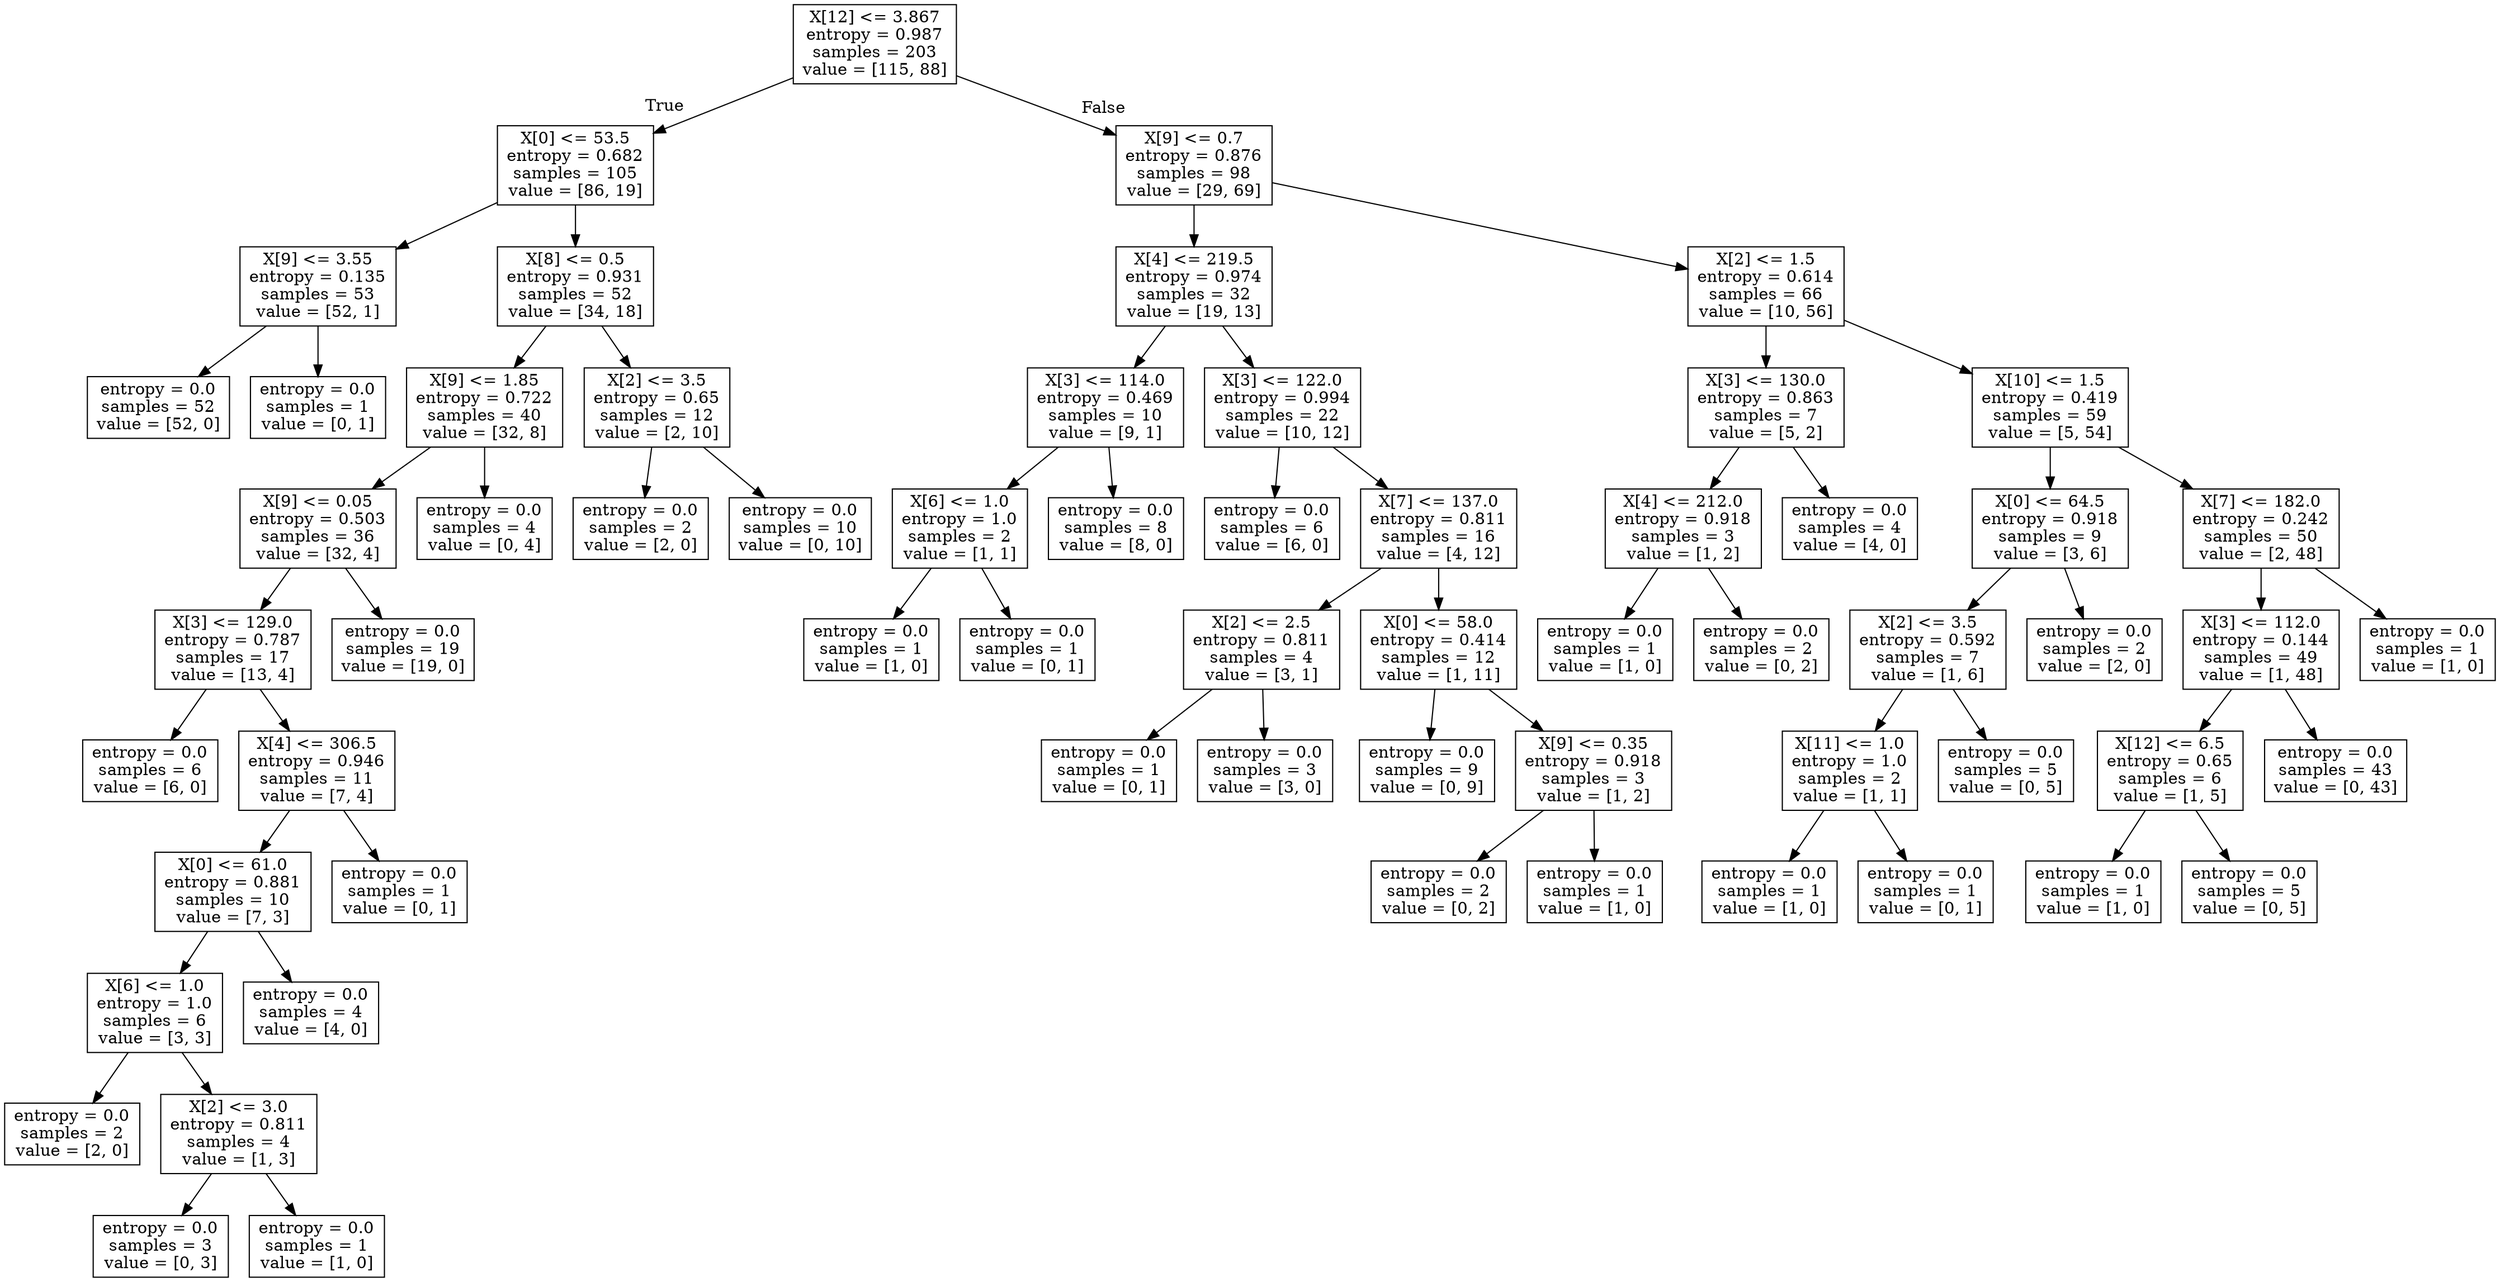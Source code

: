 digraph Tree {
node [shape=box] ;
0 [label="X[12] <= 3.867\nentropy = 0.987\nsamples = 203\nvalue = [115, 88]"] ;
1 [label="X[0] <= 53.5\nentropy = 0.682\nsamples = 105\nvalue = [86, 19]"] ;
0 -> 1 [labeldistance=2.5, labelangle=45, headlabel="True"] ;
2 [label="X[9] <= 3.55\nentropy = 0.135\nsamples = 53\nvalue = [52, 1]"] ;
1 -> 2 ;
3 [label="entropy = 0.0\nsamples = 52\nvalue = [52, 0]"] ;
2 -> 3 ;
4 [label="entropy = 0.0\nsamples = 1\nvalue = [0, 1]"] ;
2 -> 4 ;
5 [label="X[8] <= 0.5\nentropy = 0.931\nsamples = 52\nvalue = [34, 18]"] ;
1 -> 5 ;
6 [label="X[9] <= 1.85\nentropy = 0.722\nsamples = 40\nvalue = [32, 8]"] ;
5 -> 6 ;
7 [label="X[9] <= 0.05\nentropy = 0.503\nsamples = 36\nvalue = [32, 4]"] ;
6 -> 7 ;
8 [label="X[3] <= 129.0\nentropy = 0.787\nsamples = 17\nvalue = [13, 4]"] ;
7 -> 8 ;
9 [label="entropy = 0.0\nsamples = 6\nvalue = [6, 0]"] ;
8 -> 9 ;
10 [label="X[4] <= 306.5\nentropy = 0.946\nsamples = 11\nvalue = [7, 4]"] ;
8 -> 10 ;
11 [label="X[0] <= 61.0\nentropy = 0.881\nsamples = 10\nvalue = [7, 3]"] ;
10 -> 11 ;
12 [label="X[6] <= 1.0\nentropy = 1.0\nsamples = 6\nvalue = [3, 3]"] ;
11 -> 12 ;
13 [label="entropy = 0.0\nsamples = 2\nvalue = [2, 0]"] ;
12 -> 13 ;
14 [label="X[2] <= 3.0\nentropy = 0.811\nsamples = 4\nvalue = [1, 3]"] ;
12 -> 14 ;
15 [label="entropy = 0.0\nsamples = 3\nvalue = [0, 3]"] ;
14 -> 15 ;
16 [label="entropy = 0.0\nsamples = 1\nvalue = [1, 0]"] ;
14 -> 16 ;
17 [label="entropy = 0.0\nsamples = 4\nvalue = [4, 0]"] ;
11 -> 17 ;
18 [label="entropy = 0.0\nsamples = 1\nvalue = [0, 1]"] ;
10 -> 18 ;
19 [label="entropy = 0.0\nsamples = 19\nvalue = [19, 0]"] ;
7 -> 19 ;
20 [label="entropy = 0.0\nsamples = 4\nvalue = [0, 4]"] ;
6 -> 20 ;
21 [label="X[2] <= 3.5\nentropy = 0.65\nsamples = 12\nvalue = [2, 10]"] ;
5 -> 21 ;
22 [label="entropy = 0.0\nsamples = 2\nvalue = [2, 0]"] ;
21 -> 22 ;
23 [label="entropy = 0.0\nsamples = 10\nvalue = [0, 10]"] ;
21 -> 23 ;
24 [label="X[9] <= 0.7\nentropy = 0.876\nsamples = 98\nvalue = [29, 69]"] ;
0 -> 24 [labeldistance=2.5, labelangle=-45, headlabel="False"] ;
25 [label="X[4] <= 219.5\nentropy = 0.974\nsamples = 32\nvalue = [19, 13]"] ;
24 -> 25 ;
26 [label="X[3] <= 114.0\nentropy = 0.469\nsamples = 10\nvalue = [9, 1]"] ;
25 -> 26 ;
27 [label="X[6] <= 1.0\nentropy = 1.0\nsamples = 2\nvalue = [1, 1]"] ;
26 -> 27 ;
28 [label="entropy = 0.0\nsamples = 1\nvalue = [1, 0]"] ;
27 -> 28 ;
29 [label="entropy = 0.0\nsamples = 1\nvalue = [0, 1]"] ;
27 -> 29 ;
30 [label="entropy = 0.0\nsamples = 8\nvalue = [8, 0]"] ;
26 -> 30 ;
31 [label="X[3] <= 122.0\nentropy = 0.994\nsamples = 22\nvalue = [10, 12]"] ;
25 -> 31 ;
32 [label="entropy = 0.0\nsamples = 6\nvalue = [6, 0]"] ;
31 -> 32 ;
33 [label="X[7] <= 137.0\nentropy = 0.811\nsamples = 16\nvalue = [4, 12]"] ;
31 -> 33 ;
34 [label="X[2] <= 2.5\nentropy = 0.811\nsamples = 4\nvalue = [3, 1]"] ;
33 -> 34 ;
35 [label="entropy = 0.0\nsamples = 1\nvalue = [0, 1]"] ;
34 -> 35 ;
36 [label="entropy = 0.0\nsamples = 3\nvalue = [3, 0]"] ;
34 -> 36 ;
37 [label="X[0] <= 58.0\nentropy = 0.414\nsamples = 12\nvalue = [1, 11]"] ;
33 -> 37 ;
38 [label="entropy = 0.0\nsamples = 9\nvalue = [0, 9]"] ;
37 -> 38 ;
39 [label="X[9] <= 0.35\nentropy = 0.918\nsamples = 3\nvalue = [1, 2]"] ;
37 -> 39 ;
40 [label="entropy = 0.0\nsamples = 2\nvalue = [0, 2]"] ;
39 -> 40 ;
41 [label="entropy = 0.0\nsamples = 1\nvalue = [1, 0]"] ;
39 -> 41 ;
42 [label="X[2] <= 1.5\nentropy = 0.614\nsamples = 66\nvalue = [10, 56]"] ;
24 -> 42 ;
43 [label="X[3] <= 130.0\nentropy = 0.863\nsamples = 7\nvalue = [5, 2]"] ;
42 -> 43 ;
44 [label="X[4] <= 212.0\nentropy = 0.918\nsamples = 3\nvalue = [1, 2]"] ;
43 -> 44 ;
45 [label="entropy = 0.0\nsamples = 1\nvalue = [1, 0]"] ;
44 -> 45 ;
46 [label="entropy = 0.0\nsamples = 2\nvalue = [0, 2]"] ;
44 -> 46 ;
47 [label="entropy = 0.0\nsamples = 4\nvalue = [4, 0]"] ;
43 -> 47 ;
48 [label="X[10] <= 1.5\nentropy = 0.419\nsamples = 59\nvalue = [5, 54]"] ;
42 -> 48 ;
49 [label="X[0] <= 64.5\nentropy = 0.918\nsamples = 9\nvalue = [3, 6]"] ;
48 -> 49 ;
50 [label="X[2] <= 3.5\nentropy = 0.592\nsamples = 7\nvalue = [1, 6]"] ;
49 -> 50 ;
51 [label="X[11] <= 1.0\nentropy = 1.0\nsamples = 2\nvalue = [1, 1]"] ;
50 -> 51 ;
52 [label="entropy = 0.0\nsamples = 1\nvalue = [1, 0]"] ;
51 -> 52 ;
53 [label="entropy = 0.0\nsamples = 1\nvalue = [0, 1]"] ;
51 -> 53 ;
54 [label="entropy = 0.0\nsamples = 5\nvalue = [0, 5]"] ;
50 -> 54 ;
55 [label="entropy = 0.0\nsamples = 2\nvalue = [2, 0]"] ;
49 -> 55 ;
56 [label="X[7] <= 182.0\nentropy = 0.242\nsamples = 50\nvalue = [2, 48]"] ;
48 -> 56 ;
57 [label="X[3] <= 112.0\nentropy = 0.144\nsamples = 49\nvalue = [1, 48]"] ;
56 -> 57 ;
58 [label="X[12] <= 6.5\nentropy = 0.65\nsamples = 6\nvalue = [1, 5]"] ;
57 -> 58 ;
59 [label="entropy = 0.0\nsamples = 1\nvalue = [1, 0]"] ;
58 -> 59 ;
60 [label="entropy = 0.0\nsamples = 5\nvalue = [0, 5]"] ;
58 -> 60 ;
61 [label="entropy = 0.0\nsamples = 43\nvalue = [0, 43]"] ;
57 -> 61 ;
62 [label="entropy = 0.0\nsamples = 1\nvalue = [1, 0]"] ;
56 -> 62 ;
}